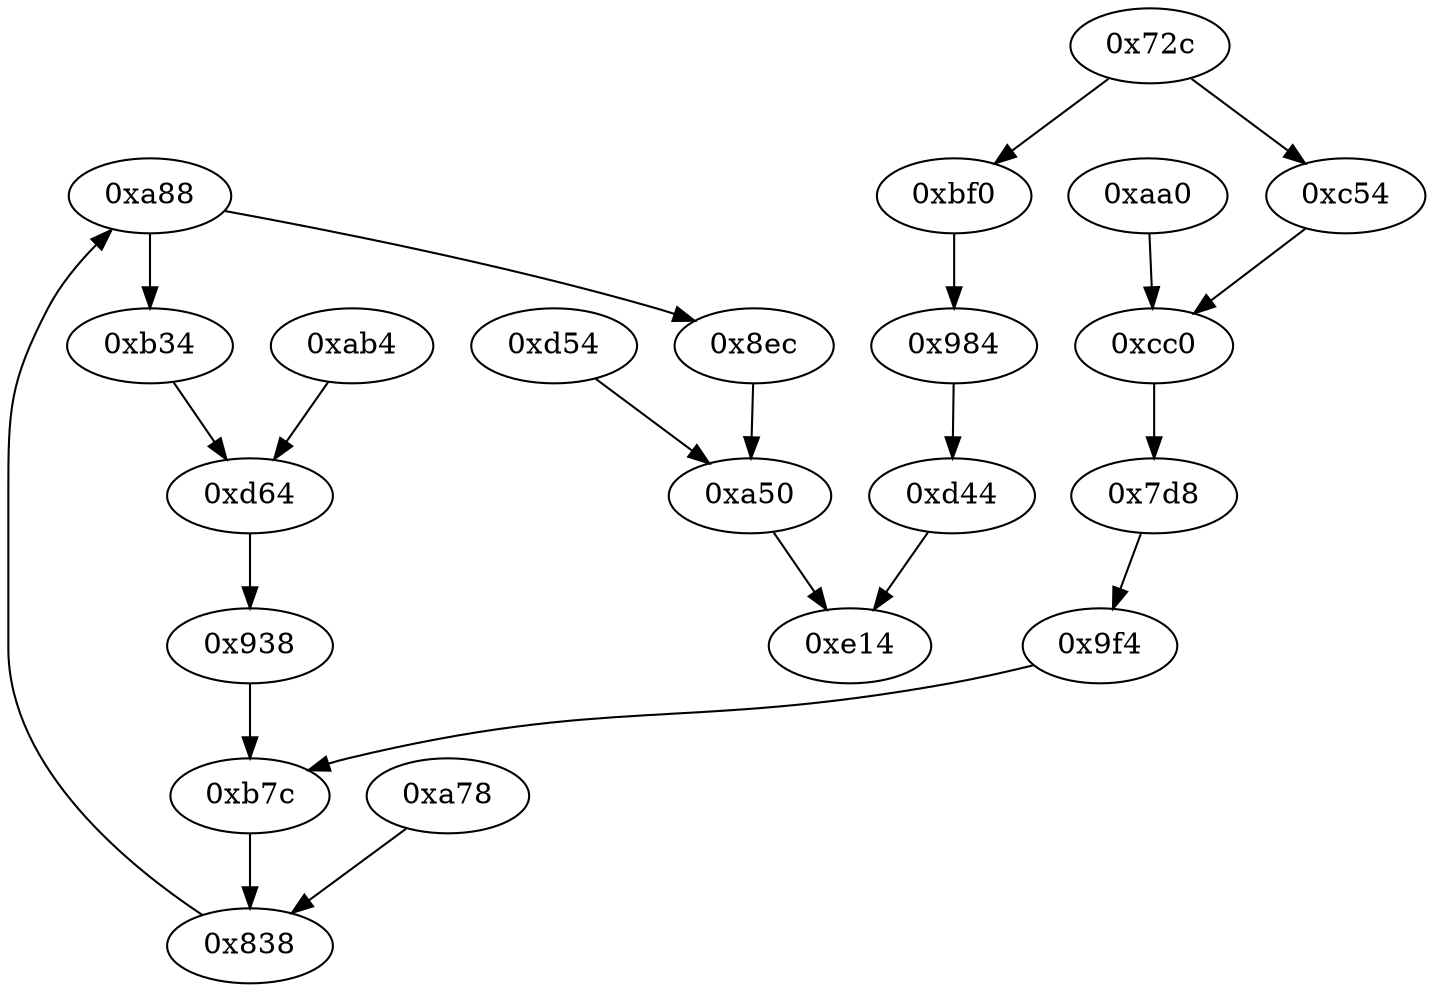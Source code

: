 strict digraph "" {
	"0x984"	 [opcode="[u'ldr', u'mov', u'ldr', u'sub', u'mul', u'eor', u'and', u'ldr', u'mov', u'mov', u'ldr', u'ldr', u'cmp', u'mov', u'teq', u'ldr', \
u'b']"];
	"0xd44"	 [opcode="[u'mov']"];
	"0x984" -> "0xd44";
	"0xd64"	 [opcode="[u'ldr', u'ldr', u'ldr', u'mov', u'mov', u'mov', u'umull', u'str', u'asr', u'mla', u'mov', u'mla', u'mov', u'mov', u'mov', u'str', \
u'ldr', u'rsb', u'rsb', u'str', u'ldr', u'ldr', u'ldr', u'add', u'sub', u'sub', u'mul', u'eor', u'and', u'ldr', u'mov', u'mov', \
u'ldr', u'ldr', u'cmp', u'mov', u'teq', u'mov']"];
	"0x938"	 [opcode="[u'ldr', u'str', u'ldr', u'str', u'ldr', u'b']"];
	"0xd64" -> "0x938";
	"0xcc0"	 [opcode="[u'sub', u'str', u'ldr', u'bl', u'bl', u'ldr', u'mov', u'ldr', u'ldrb', u'str', u'ldr', u'ldr', u'ldr', u'ldr', u'cmp', u'mov', \
u'rsb', u'mvn', u'mul', u'mvn', u'mov', u'orr', u'ldr', u'cmn', u'mov', u'teq', u'ldr', u'mov', u'cmn', u'mov', u'cmp', u'mov', \
u'b']"];
	"0x7d8"	 [opcode="[u'ldr', u'cmp', u'mov', u'ldr']"];
	"0xcc0" -> "0x7d8";
	"0xa88"	 [opcode="[u'ldrb', u'ldr', u'ldr', u'cmp', u'mov', u'b']"];
	"0xb34"	 [opcode="[u'ldr', u'ldr', u'ldr', u'ldr', u'mov', u'sub', u'cmp', u'mul', u'mov', u'mov', u'mvn', u'ldr', u'orr', u'cmn', u'mov', u'teq', \
u'mov', u'b']"];
	"0xa88" -> "0xb34";
	"0x8ec"	 [opcode="[u'ldr', u'ldr', u'ldr', u'bl', u'mov', u'b']"];
	"0xa88" -> "0x8ec";
	"0xb34" -> "0xd64";
	"0x9f4"	 [opcode="[u'mov', u'str', u'mov', u'str', u'mov']"];
	"0x7d8" -> "0x9f4";
	"0xa50"	 [opcode="[u'ldr', u'mov', u'b']"];
	"0x8ec" -> "0xa50";
	"0xab4"	 [opcode="[u'ldr', u'ldr', u'ldr', u'ldr', u'ldr', u'ldr', u'ldr', u'ldr', u'ldr', u'ldr', u'ldr', u'ldr', u'ldr', u'ldr', u'ldr', u'ldr', \
u'ldr', u'ldr', u'ldr', u'ldr', u'ldr', u'ldr', u'ldr', u'ldr', u'ldr', u'ldr', u'ldr', u'ldr', u'ldr', u'ldr', u'ldr', u'b']"];
	"0xab4" -> "0xd64";
	"0xaa0"	 [opcode="[u'sub', u'bl', u'bl', u'ldr', u'b']"];
	"0xaa0" -> "0xcc0";
	"0xb7c"	 [opcode="[u'ldr', u'mov', u'str', u'ldr', u'str', u'ldr', u'str', u'ldr', u'ldr', u'sub', u'mul', u'mov', u'eor', u'and', u'ldr', u'mov', \
u'ldr', u'cmp', u'mov', u'teq', u'ldr', u'ldr', u'mov', u'cmp', u'mov', u'mov', u'cmp', u'mov', u'b']"];
	"0x838"	 [opcode="[u'ldr', u'ldr', u'ldr', u'cmp', u'mov', u'mov', u'strb', u'ldr', u'ldr', u'sub', u'mul', u'eor', u'and', u'ldr', u'ldr', u'ldr', \
u'mov', u'mov', u'cmp', u'mov', u'cmp', u'mov', u'mov', u'cmp', u'mov', u'mov', u'teq', u'mov', u'b']"];
	"0xb7c" -> "0x838";
	"0xbf0"	 [opcode="[u'ldr', u'ldr', u'ldr', u'ldr', u'sub', u'sub', u'add', u'mul', u'mvn', u'ldr', u'orr', u'mov', u'cmn', u'mov', u'ldr', u'cmp', \
u'mov', u'mov', u'mov', u'cmn', u'mov', u'mov', u'teq', u'mov', u'b']"];
	"0xbf0" -> "0x984";
	"0xe14"	 [opcode="[u'ldr', u'ldr', u'ldr', u'ldr', u'sub', u'ldr', u'sub', u'pop']"];
	"0xd44" -> "0xe14";
	"0xd54"	 [opcode="[u'ldr', u'bl', u'mov', u'b']"];
	"0xd54" -> "0xa50";
	"0xa78"	 [opcode="[u'ldr', u'ldr', u'ldr', u'b']"];
	"0xa78" -> "0x838";
	"0x838" -> "0xa88";
	"0xa50" -> "0xe14";
	"0x938" -> "0xb7c";
	"0xc54"	 [opcode="[u'ldr', u'ldr', u'ldr', u'ldr', u'ldr', u'mov', u'sub', u'cmp', u'sub', u'mov', u'add', u'mul', u'mov', u'mvn', u'ldr', u'orr', \
u'cmn', u'mov', u'teq', u'ldr']"];
	"0xc54" -> "0xcc0";
	"0x9f4" -> "0xb7c";
	"0x72c"	 [opcode="[u'push', u'add', u'sub', u'str', u'ldr', u'cmp', u'mvn', u'ldr', u'ldr', u'str', u'ldr', u'ldr', u'ldr', u'ldr', u'ldr', u'ldr', \
u'ldr', u'mov', u'ldr', u'str', u'ldr', u'str', u'ldr', u'str', u'ldr', u'str', u'ldr', u'str', u'ldr', u'str', u'ldr', u'str', \
u'ldr', u'add', u'str', u'ldr', u'add', u'str', u'str', u'str', u'str', u'str', u'b']"];
	"0x72c" -> "0xbf0";
	"0x72c" -> "0xc54";
}

